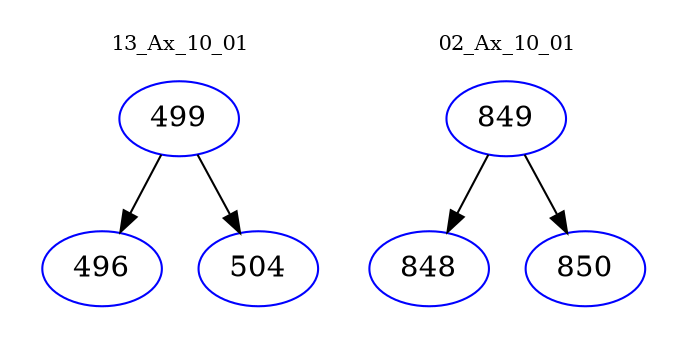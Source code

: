 digraph{
subgraph cluster_0 {
color = white
label = "13_Ax_10_01";
fontsize=10;
T0_499 [label="499", color="blue"]
T0_499 -> T0_496 [color="black"]
T0_496 [label="496", color="blue"]
T0_499 -> T0_504 [color="black"]
T0_504 [label="504", color="blue"]
}
subgraph cluster_1 {
color = white
label = "02_Ax_10_01";
fontsize=10;
T1_849 [label="849", color="blue"]
T1_849 -> T1_848 [color="black"]
T1_848 [label="848", color="blue"]
T1_849 -> T1_850 [color="black"]
T1_850 [label="850", color="blue"]
}
}
